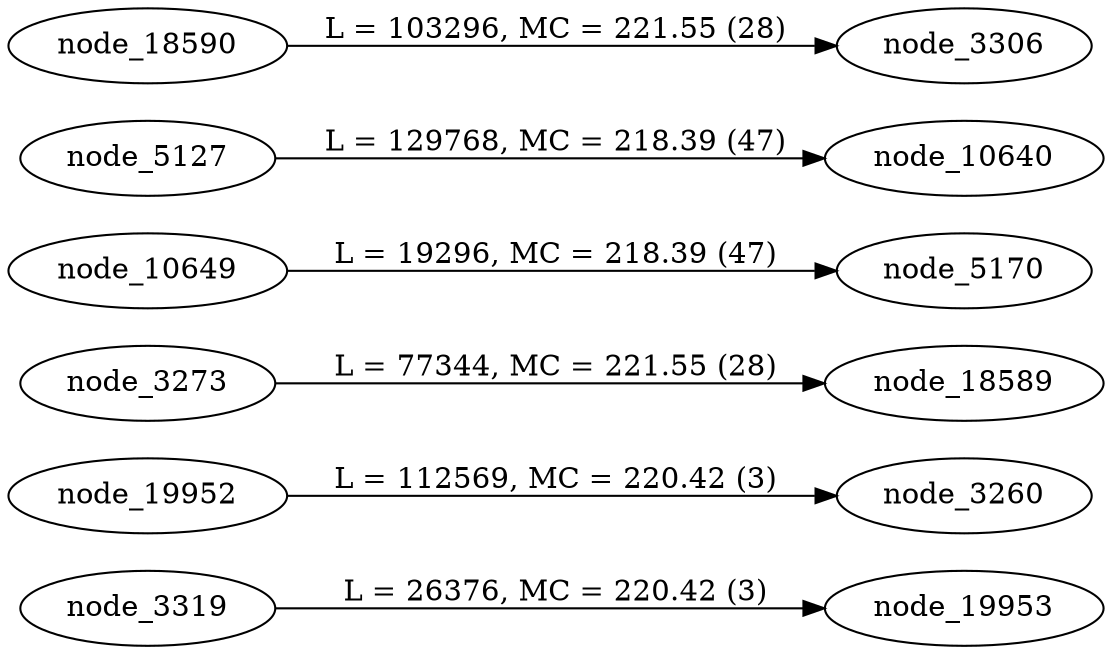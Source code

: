digraph G {
rankdir=LR
"node_3319" -> "node_19953" [label="L = 26376, MC = 220.42 (3)"];
"node_19952" -> "node_3260" [label="L = 112569, MC = 220.42 (3)"];
"node_3273" -> "node_18589" [label="L = 77344, MC = 221.55 (28)"];
"node_10649" -> "node_5170" [label="L = 19296, MC = 218.39 (47)"];
"node_5127" -> "node_10640" [label="L = 129768, MC = 218.39 (47)"];
"node_18590" -> "node_3306" [label="L = 103296, MC = 221.55 (28)"];
}
